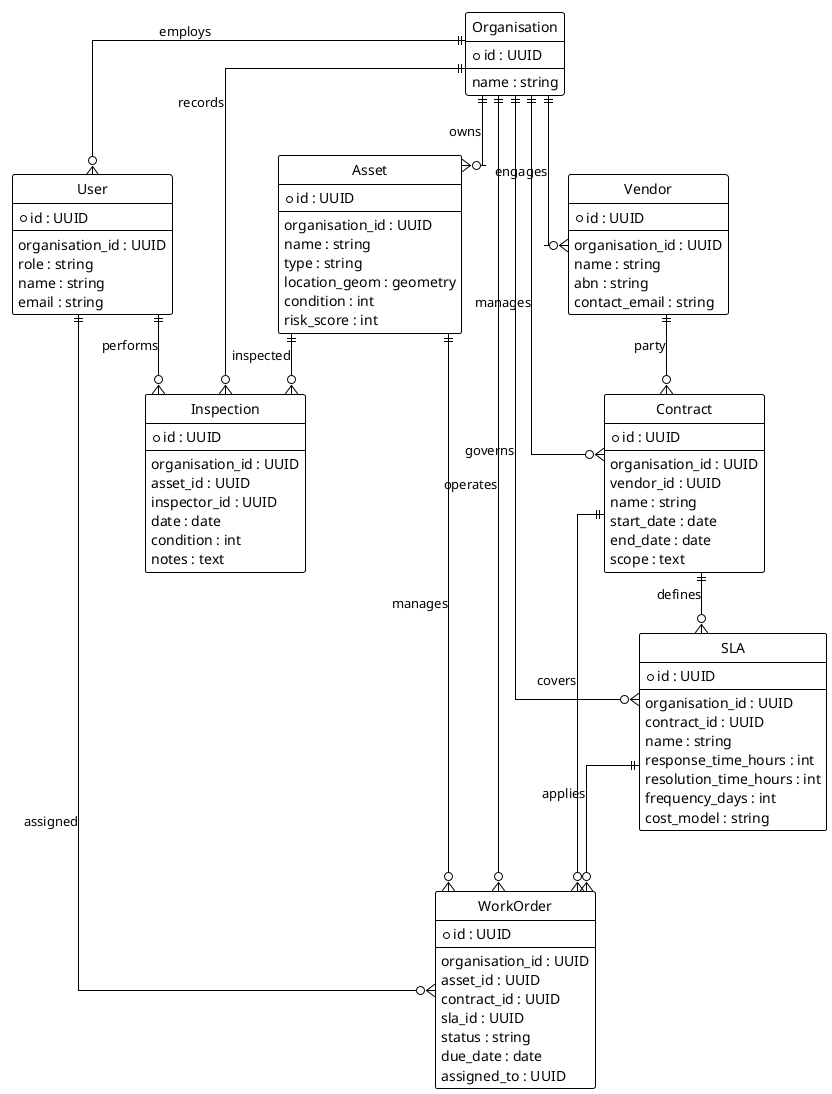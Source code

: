 @startuml
!theme plain
hide circle
skinparam linetype ortho

entity Organisation {
  * id : UUID
  --
  name : string
}

entity User {
  * id : UUID
  --
  organisation_id : UUID
  role : string
  name : string
  email : string
}

entity Asset {
  * id : UUID
  --
  organisation_id : UUID
  name : string
  type : string
  location_geom : geometry
  condition : int
  risk_score : int
}

entity WorkOrder {
  * id : UUID
  --
  organisation_id : UUID
  asset_id : UUID
  contract_id : UUID
  sla_id : UUID
  status : string
  due_date : date
  assigned_to : UUID
}

entity Inspection {
  * id : UUID
  --
  organisation_id : UUID
  asset_id : UUID
  inspector_id : UUID
  date : date
  condition : int
  notes : text
}

entity Vendor {
  * id : UUID
  --
  organisation_id : UUID
  name : string
  abn : string
  contact_email : string
}

entity Contract {
  * id : UUID
  --
  organisation_id : UUID
  vendor_id : UUID
  name : string
  start_date : date
  end_date : date
  scope : text
}

entity SLA {
  * id : UUID
  --
  organisation_id : UUID
  contract_id : UUID
  name : string
  response_time_hours : int
  resolution_time_hours : int
  frequency_days : int
  cost_model : string
}

Organisation ||--o{ User : employs
Organisation ||--o{ Asset : owns
Organisation ||--o{ WorkOrder : operates
Organisation ||--o{ Inspection : records
Organisation ||--o{ Vendor : engages
Organisation ||--o{ Contract : manages
Organisation ||--o{ SLA : governs

Asset ||--o{ WorkOrder : manages
Asset ||--o{ Inspection : inspected
User ||--o{ WorkOrder : assigned
User ||--o{ Inspection : performs
Vendor ||--o{ Contract : party
Contract ||--o{ SLA : defines
Contract ||--o{ WorkOrder : covers
SLA ||--o{ WorkOrder : applies
@enduml
